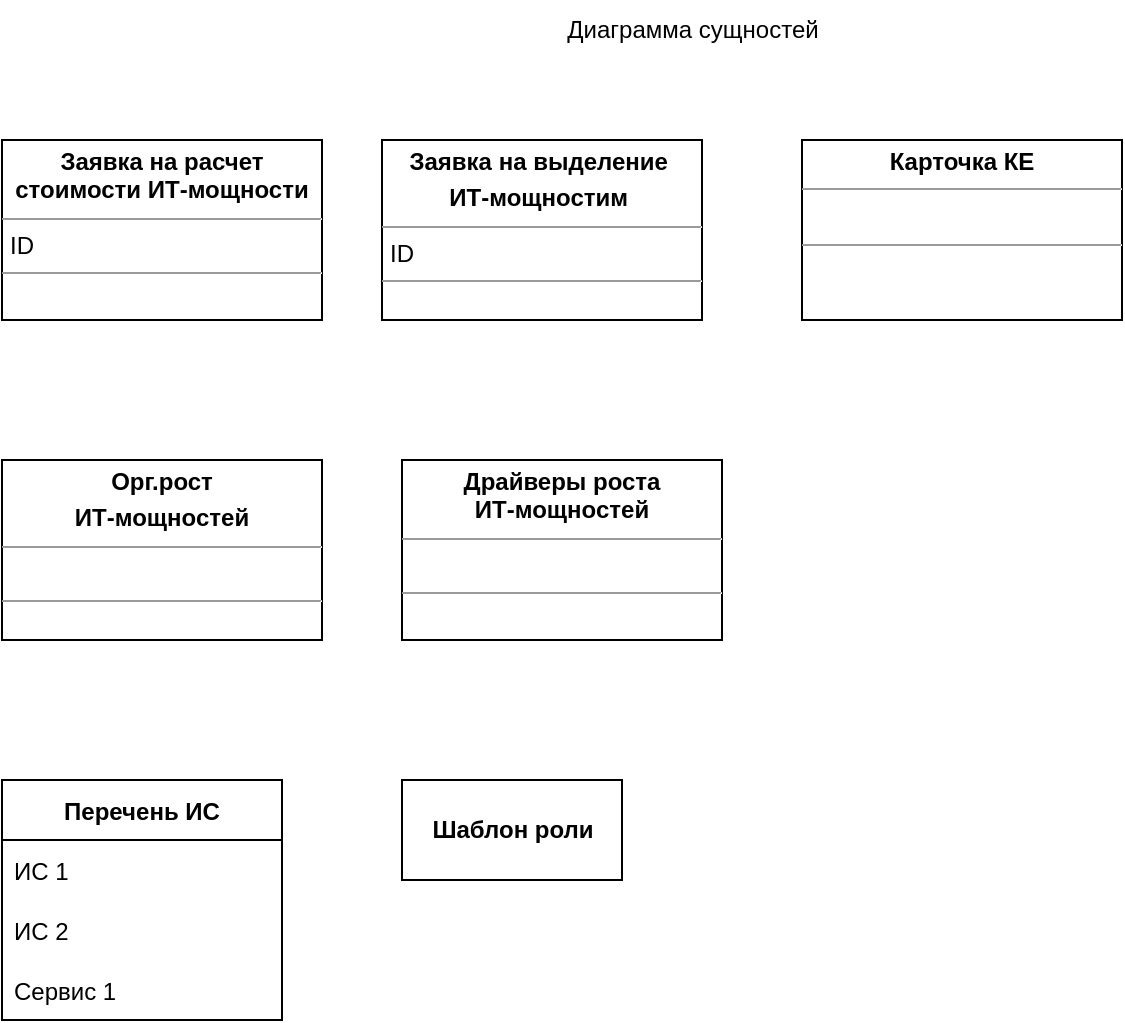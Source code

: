 <mxfile version="20.4.0" type="github">
  <diagram name="Page-1" id="c4acf3e9-155e-7222-9cf6-157b1a14988f">
    <mxGraphModel dx="920" dy="446" grid="1" gridSize="10" guides="1" tooltips="1" connect="1" arrows="1" fold="1" page="1" pageScale="1" pageWidth="850" pageHeight="1100" background="none" math="0" shadow="0">
      <root>
        <mxCell id="0" />
        <mxCell id="1" parent="0" />
        <mxCell id="B1r-n0aBB-zkmNAvuoPs-1" value="Диаграмма сущностей" style="text;html=1;resizable=0;autosize=1;align=center;verticalAlign=middle;points=[];fillColor=none;strokeColor=none;rounded=0;" vertex="1" parent="1">
          <mxGeometry x="310" y="10" width="150" height="30" as="geometry" />
        </mxCell>
        <mxCell id="B1r-n0aBB-zkmNAvuoPs-6" value="&lt;p style=&quot;margin:0px;margin-top:4px;text-align:center;&quot;&gt;&lt;b&gt;Заявка на выделение&amp;nbsp;&lt;/b&gt;&lt;/p&gt;&lt;p style=&quot;margin:0px;margin-top:4px;text-align:center;&quot;&gt;&lt;b&gt;ИТ-мощностим&amp;nbsp;&lt;/b&gt;&lt;/p&gt;&lt;hr size=&quot;1&quot;&gt;&lt;p style=&quot;margin:0px;margin-left:4px;&quot;&gt;ID&lt;/p&gt;&lt;hr size=&quot;1&quot;&gt;&lt;p style=&quot;margin:0px;margin-left:4px;&quot;&gt;&lt;br&gt;&lt;/p&gt;" style="verticalAlign=top;align=left;overflow=fill;fontSize=12;fontFamily=Helvetica;html=1;" vertex="1" parent="1">
          <mxGeometry x="230" y="80" width="160" height="90" as="geometry" />
        </mxCell>
        <mxCell id="B1r-n0aBB-zkmNAvuoPs-11" value="&lt;p style=&quot;margin:0px;margin-top:4px;text-align:center;&quot;&gt;&lt;b&gt;Заявка на расчет&lt;br style=&quot;padding: 0px; margin: 0px;&quot;&gt;стоимости ИТ-мощности&lt;/b&gt;&lt;br&gt;&lt;/p&gt;&lt;hr size=&quot;1&quot;&gt;&lt;p style=&quot;margin:0px;margin-left:4px;&quot;&gt;ID&lt;/p&gt;&lt;hr size=&quot;1&quot;&gt;&lt;p style=&quot;margin:0px;margin-left:4px;&quot;&gt;&lt;br&gt;&lt;/p&gt;" style="verticalAlign=top;align=left;overflow=fill;fontSize=12;fontFamily=Helvetica;html=1;" vertex="1" parent="1">
          <mxGeometry x="40" y="80" width="160" height="90" as="geometry" />
        </mxCell>
        <mxCell id="B1r-n0aBB-zkmNAvuoPs-12" value="&lt;p style=&quot;margin:0px;margin-top:4px;text-align:center;&quot;&gt;&lt;b&gt;Карточка КЕ&lt;/b&gt;&lt;/p&gt;&lt;hr size=&quot;1&quot;&gt;&lt;p style=&quot;margin:0px;margin-left:4px;&quot;&gt;&lt;br&gt;&lt;/p&gt;&lt;hr size=&quot;1&quot;&gt;&lt;p style=&quot;margin:0px;margin-left:4px;&quot;&gt;&lt;br&gt;&lt;/p&gt;" style="verticalAlign=top;align=left;overflow=fill;fontSize=12;fontFamily=Helvetica;html=1;" vertex="1" parent="1">
          <mxGeometry x="440" y="80" width="160" height="90" as="geometry" />
        </mxCell>
        <mxCell id="B1r-n0aBB-zkmNAvuoPs-13" value="&lt;p style=&quot;margin:0px;margin-top:4px;text-align:center;&quot;&gt;&lt;b&gt;Орг.рост&lt;/b&gt;&lt;/p&gt;&lt;p style=&quot;margin:0px;margin-top:4px;text-align:center;&quot;&gt;&lt;b&gt;ИТ-мощностей&lt;/b&gt;&lt;/p&gt;&lt;hr size=&quot;1&quot;&gt;&lt;p style=&quot;margin:0px;margin-left:4px;&quot;&gt;&lt;br&gt;&lt;/p&gt;&lt;hr size=&quot;1&quot;&gt;&lt;p style=&quot;margin:0px;margin-left:4px;&quot;&gt;&lt;br&gt;&lt;/p&gt;" style="verticalAlign=top;align=left;overflow=fill;fontSize=12;fontFamily=Helvetica;html=1;" vertex="1" parent="1">
          <mxGeometry x="40" y="240" width="160" height="90" as="geometry" />
        </mxCell>
        <mxCell id="B1r-n0aBB-zkmNAvuoPs-14" value="&lt;p style=&quot;margin:0px;margin-top:4px;text-align:center;&quot;&gt;&lt;b&gt;Драйверы роста&lt;br&gt;ИТ-мощностей&lt;/b&gt;&lt;/p&gt;&lt;hr size=&quot;1&quot;&gt;&lt;p style=&quot;margin:0px;margin-left:4px;&quot;&gt;&lt;br&gt;&lt;/p&gt;&lt;hr size=&quot;1&quot;&gt;&lt;p style=&quot;margin:0px;margin-left:4px;&quot;&gt;&lt;br&gt;&lt;/p&gt;" style="verticalAlign=top;align=left;overflow=fill;fontSize=12;fontFamily=Helvetica;html=1;" vertex="1" parent="1">
          <mxGeometry x="240" y="240" width="160" height="90" as="geometry" />
        </mxCell>
        <mxCell id="B1r-n0aBB-zkmNAvuoPs-15" value="Перечень ИС" style="swimlane;fontStyle=1;childLayout=stackLayout;horizontal=1;startSize=30;horizontalStack=0;resizeParent=1;resizeParentMax=0;resizeLast=0;collapsible=1;marginBottom=0;" vertex="1" parent="1">
          <mxGeometry x="40" y="400" width="140" height="120" as="geometry" />
        </mxCell>
        <mxCell id="B1r-n0aBB-zkmNAvuoPs-16" value="ИС 1" style="text;strokeColor=none;fillColor=none;align=left;verticalAlign=middle;spacingLeft=4;spacingRight=4;overflow=hidden;points=[[0,0.5],[1,0.5]];portConstraint=eastwest;rotatable=0;" vertex="1" parent="B1r-n0aBB-zkmNAvuoPs-15">
          <mxGeometry y="30" width="140" height="30" as="geometry" />
        </mxCell>
        <mxCell id="B1r-n0aBB-zkmNAvuoPs-17" value="ИС 2" style="text;strokeColor=none;fillColor=none;align=left;verticalAlign=middle;spacingLeft=4;spacingRight=4;overflow=hidden;points=[[0,0.5],[1,0.5]];portConstraint=eastwest;rotatable=0;" vertex="1" parent="B1r-n0aBB-zkmNAvuoPs-15">
          <mxGeometry y="60" width="140" height="30" as="geometry" />
        </mxCell>
        <mxCell id="B1r-n0aBB-zkmNAvuoPs-18" value="Сервис 1" style="text;strokeColor=none;fillColor=none;align=left;verticalAlign=middle;spacingLeft=4;spacingRight=4;overflow=hidden;points=[[0,0.5],[1,0.5]];portConstraint=eastwest;rotatable=0;" vertex="1" parent="B1r-n0aBB-zkmNAvuoPs-15">
          <mxGeometry y="90" width="140" height="30" as="geometry" />
        </mxCell>
        <mxCell id="B1r-n0aBB-zkmNAvuoPs-19" value="&lt;b&gt;Шаблон роли&lt;/b&gt;" style="html=1;" vertex="1" parent="1">
          <mxGeometry x="240" y="400" width="110" height="50" as="geometry" />
        </mxCell>
      </root>
    </mxGraphModel>
  </diagram>
</mxfile>
